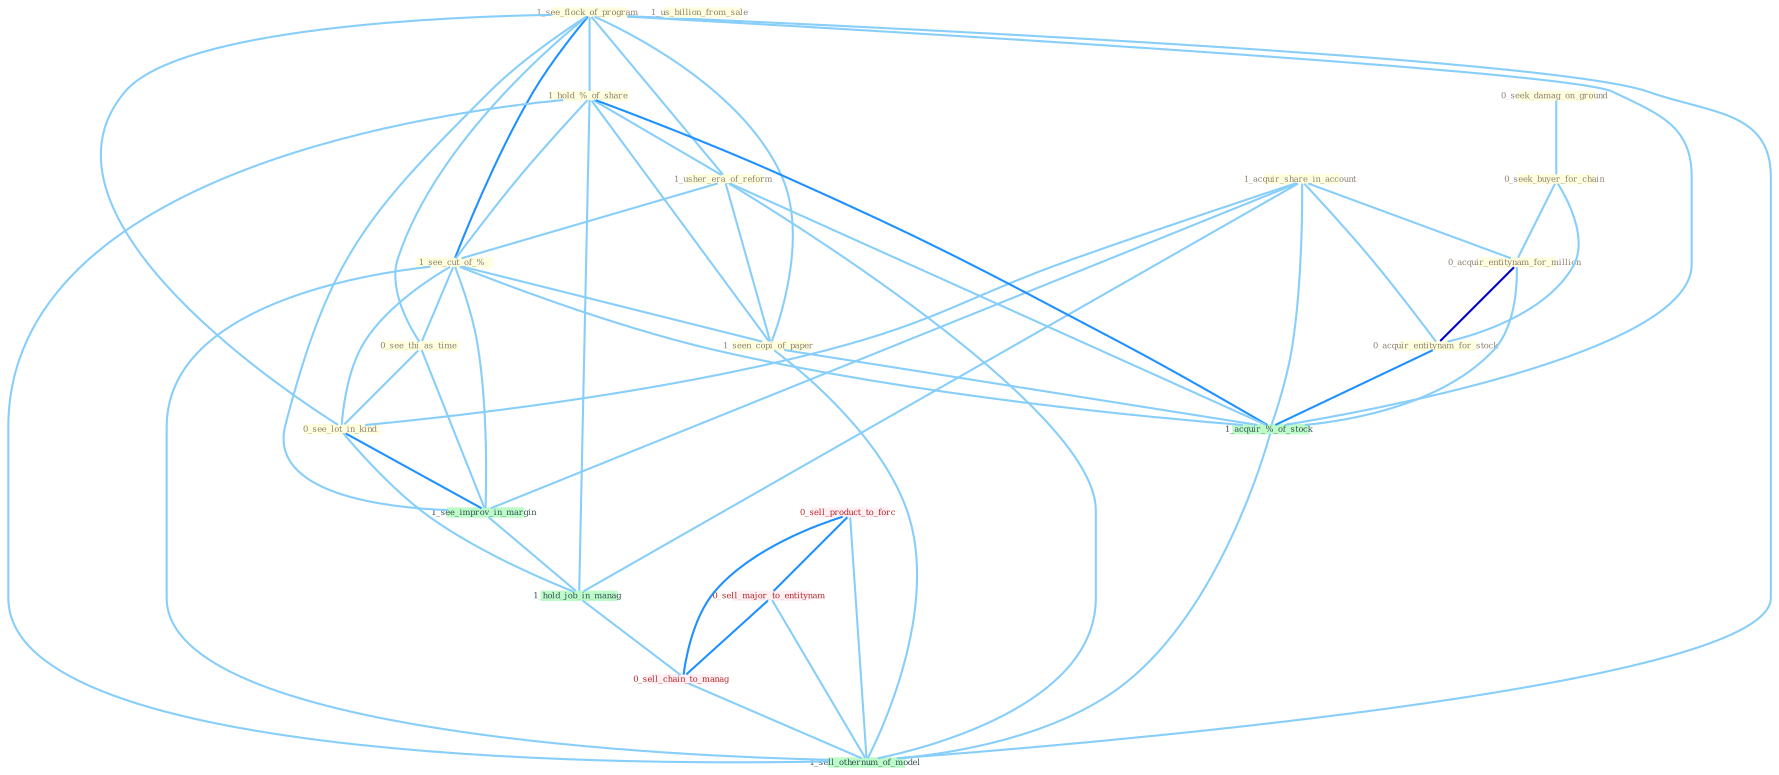 Graph G{ 
    node
    [shape=polygon,style=filled,width=.5,height=.06,color="#BDFCC9",fixedsize=true,fontsize=4,
    fontcolor="#2f4f4f"];
    {node
    [color="#ffffe0", fontcolor="#8b7d6b"] "1_acquir_share_in_account " "1_see_flock_of_program " "1_hold_%_of_share " "1_usher_era_of_reform " "1_see_cut_of_% " "0_see_thi_as_time " "1_us_billion_from_sale " "0_seek_damag_on_ground " "0_seek_buyer_for_chain " "0_see_lot_in_kind " "1_seen_copi_of_paper " "0_acquir_entitynam_for_million " "0_acquir_entitynam_for_stock "}
{node [color="#fff0f5", fontcolor="#b22222"] "0_sell_product_to_forc " "0_sell_major_to_entitynam " "0_sell_chain_to_manag "}
edge [color="#B0E2FF"];

	"1_acquir_share_in_account " -- "0_see_lot_in_kind " [w="1", color="#87cefa" ];
	"1_acquir_share_in_account " -- "0_acquir_entitynam_for_million " [w="1", color="#87cefa" ];
	"1_acquir_share_in_account " -- "0_acquir_entitynam_for_stock " [w="1", color="#87cefa" ];
	"1_acquir_share_in_account " -- "1_see_improv_in_margin " [w="1", color="#87cefa" ];
	"1_acquir_share_in_account " -- "1_acquir_%_of_stock " [w="1", color="#87cefa" ];
	"1_acquir_share_in_account " -- "1_hold_job_in_manag " [w="1", color="#87cefa" ];
	"1_see_flock_of_program " -- "1_hold_%_of_share " [w="1", color="#87cefa" ];
	"1_see_flock_of_program " -- "1_usher_era_of_reform " [w="1", color="#87cefa" ];
	"1_see_flock_of_program " -- "1_see_cut_of_% " [w="2", color="#1e90ff" , len=0.8];
	"1_see_flock_of_program " -- "0_see_thi_as_time " [w="1", color="#87cefa" ];
	"1_see_flock_of_program " -- "0_see_lot_in_kind " [w="1", color="#87cefa" ];
	"1_see_flock_of_program " -- "1_seen_copi_of_paper " [w="1", color="#87cefa" ];
	"1_see_flock_of_program " -- "1_see_improv_in_margin " [w="1", color="#87cefa" ];
	"1_see_flock_of_program " -- "1_acquir_%_of_stock " [w="1", color="#87cefa" ];
	"1_see_flock_of_program " -- "1_sell_othernum_of_model " [w="1", color="#87cefa" ];
	"1_hold_%_of_share " -- "1_usher_era_of_reform " [w="1", color="#87cefa" ];
	"1_hold_%_of_share " -- "1_see_cut_of_% " [w="1", color="#87cefa" ];
	"1_hold_%_of_share " -- "1_seen_copi_of_paper " [w="1", color="#87cefa" ];
	"1_hold_%_of_share " -- "1_acquir_%_of_stock " [w="2", color="#1e90ff" , len=0.8];
	"1_hold_%_of_share " -- "1_hold_job_in_manag " [w="1", color="#87cefa" ];
	"1_hold_%_of_share " -- "1_sell_othernum_of_model " [w="1", color="#87cefa" ];
	"1_usher_era_of_reform " -- "1_see_cut_of_% " [w="1", color="#87cefa" ];
	"1_usher_era_of_reform " -- "1_seen_copi_of_paper " [w="1", color="#87cefa" ];
	"1_usher_era_of_reform " -- "1_acquir_%_of_stock " [w="1", color="#87cefa" ];
	"1_usher_era_of_reform " -- "1_sell_othernum_of_model " [w="1", color="#87cefa" ];
	"1_see_cut_of_% " -- "0_see_thi_as_time " [w="1", color="#87cefa" ];
	"1_see_cut_of_% " -- "0_see_lot_in_kind " [w="1", color="#87cefa" ];
	"1_see_cut_of_% " -- "1_seen_copi_of_paper " [w="1", color="#87cefa" ];
	"1_see_cut_of_% " -- "1_see_improv_in_margin " [w="1", color="#87cefa" ];
	"1_see_cut_of_% " -- "1_acquir_%_of_stock " [w="1", color="#87cefa" ];
	"1_see_cut_of_% " -- "1_sell_othernum_of_model " [w="1", color="#87cefa" ];
	"0_see_thi_as_time " -- "0_see_lot_in_kind " [w="1", color="#87cefa" ];
	"0_see_thi_as_time " -- "1_see_improv_in_margin " [w="1", color="#87cefa" ];
	"0_seek_damag_on_ground " -- "0_seek_buyer_for_chain " [w="1", color="#87cefa" ];
	"0_seek_buyer_for_chain " -- "0_acquir_entitynam_for_million " [w="1", color="#87cefa" ];
	"0_seek_buyer_for_chain " -- "0_acquir_entitynam_for_stock " [w="1", color="#87cefa" ];
	"0_see_lot_in_kind " -- "1_see_improv_in_margin " [w="2", color="#1e90ff" , len=0.8];
	"0_see_lot_in_kind " -- "1_hold_job_in_manag " [w="1", color="#87cefa" ];
	"1_seen_copi_of_paper " -- "1_acquir_%_of_stock " [w="1", color="#87cefa" ];
	"1_seen_copi_of_paper " -- "1_sell_othernum_of_model " [w="1", color="#87cefa" ];
	"0_acquir_entitynam_for_million " -- "0_acquir_entitynam_for_stock " [w="3", color="#0000cd" , len=0.6];
	"0_acquir_entitynam_for_million " -- "1_acquir_%_of_stock " [w="1", color="#87cefa" ];
	"0_acquir_entitynam_for_stock " -- "1_acquir_%_of_stock " [w="2", color="#1e90ff" , len=0.8];
	"1_see_improv_in_margin " -- "1_hold_job_in_manag " [w="1", color="#87cefa" ];
	"1_acquir_%_of_stock " -- "1_sell_othernum_of_model " [w="1", color="#87cefa" ];
	"1_hold_job_in_manag " -- "0_sell_chain_to_manag " [w="1", color="#87cefa" ];
	"0_sell_product_to_forc " -- "0_sell_major_to_entitynam " [w="2", color="#1e90ff" , len=0.8];
	"0_sell_product_to_forc " -- "0_sell_chain_to_manag " [w="2", color="#1e90ff" , len=0.8];
	"0_sell_product_to_forc " -- "1_sell_othernum_of_model " [w="1", color="#87cefa" ];
	"0_sell_major_to_entitynam " -- "0_sell_chain_to_manag " [w="2", color="#1e90ff" , len=0.8];
	"0_sell_major_to_entitynam " -- "1_sell_othernum_of_model " [w="1", color="#87cefa" ];
	"0_sell_chain_to_manag " -- "1_sell_othernum_of_model " [w="1", color="#87cefa" ];
}